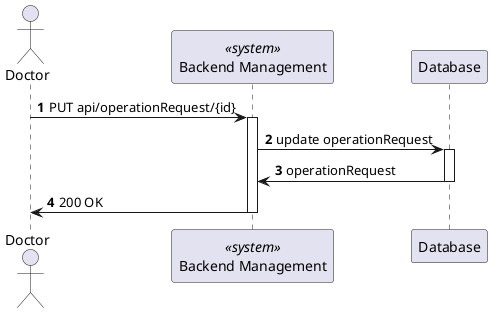 @startuml

autonumber
actor Doctor as "Doctor"
participant BE as "Backend Management" <<system>>
participant DB as "Database"

Doctor-> BE : PUT api/operationRequest/{id}
activate BE

BE -> DB : update operationRequest

activate DB 

DB -> BE : operationRequest

deactivate DB 

Doctor <- BE : 200 OK

deactivate BE

@enduml